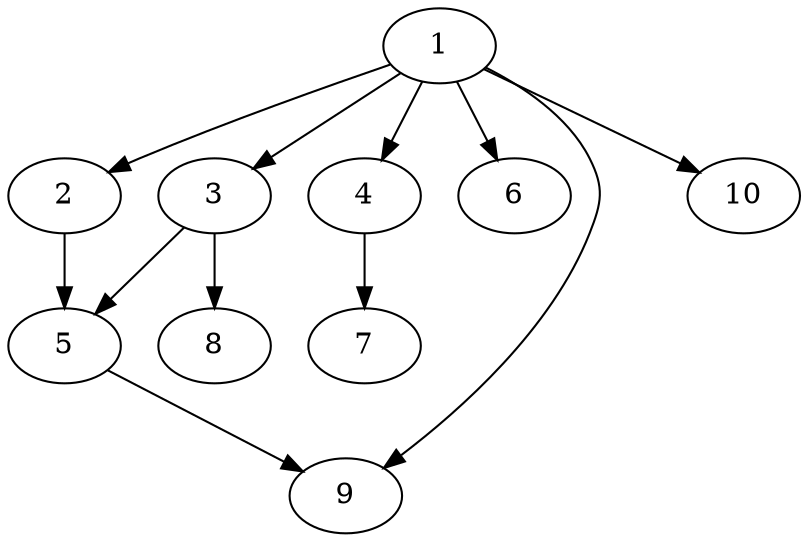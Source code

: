 // DAG automatically generated by daggen at Fri Aug  4 16:35:13 2017
// ./daggen --dot -n 10 --fat 0.5 --regular 0.2 --density 0.8 --jump 4 
digraph G {
  1 [size="368293", alpha="0.10"]
  1 -> 2 [size ="411"]
  1 -> 3 [size ="411"]
  1 -> 4 [size ="411"]
  1 -> 6 [size ="411"]
  1 -> 9 [size ="411"]
  1 -> 10 [size ="411"]
  2 [size="28991", alpha="0.03"]
  2 -> 5 [size ="75"]
  3 [size="169730", alpha="0.15"]
  3 -> 5 [size ="134"]
  3 -> 8 [size ="134"]
  4 [size="105013", alpha="0.11"]
  4 -> 7 [size ="210"]
  5 [size="42747", alpha="0.00"]
  5 -> 9 [size ="679"]
  6 [size="169527", alpha="0.00"]
  7 [size="21744", alpha="0.14"]
  8 [size="4372", alpha="0.04"]
  9 [size="18831", alpha="0.09"]
  10 [size="126182", alpha="0.18"]
}
